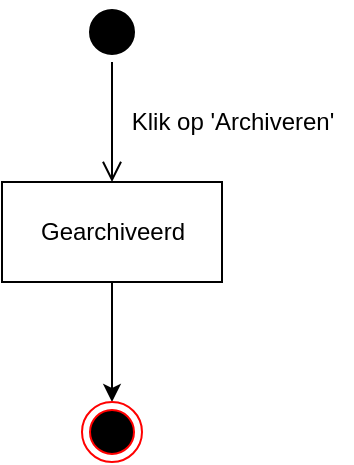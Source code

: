 <mxfile version="15.9.6" type="device"><diagram id="Traq9Y0xZvxUjxRaeit7" name="Page-1"><mxGraphModel dx="1422" dy="780" grid="1" gridSize="10" guides="1" tooltips="1" connect="1" arrows="1" fold="1" page="1" pageScale="1" pageWidth="827" pageHeight="1169" math="0" shadow="0"><root><mxCell id="0"/><mxCell id="1" parent="0"/><mxCell id="FMzJx2ELP8jd7uki1lmv-1" value="" style="ellipse;html=1;shape=startState;fillColor=#000000;strokeColor=#000000;" vertex="1" parent="1"><mxGeometry x="399" y="60" width="30" height="30" as="geometry"/></mxCell><mxCell id="FMzJx2ELP8jd7uki1lmv-2" value="" style="edgeStyle=orthogonalEdgeStyle;html=1;verticalAlign=bottom;endArrow=open;endSize=8;strokeColor=#000000;rounded=0;" edge="1" source="FMzJx2ELP8jd7uki1lmv-1" parent="1"><mxGeometry relative="1" as="geometry"><mxPoint x="414" y="150" as="targetPoint"/></mxGeometry></mxCell><mxCell id="FMzJx2ELP8jd7uki1lmv-7" style="edgeStyle=orthogonalEdgeStyle;rounded=0;orthogonalLoop=1;jettySize=auto;html=1;strokeColor=#000000;" edge="1" parent="1" source="FMzJx2ELP8jd7uki1lmv-3" target="FMzJx2ELP8jd7uki1lmv-5"><mxGeometry relative="1" as="geometry"/></mxCell><mxCell id="FMzJx2ELP8jd7uki1lmv-3" value="&lt;div&gt;Gearchiveerd&lt;/div&gt;" style="html=1;strokeColor=#000000;" vertex="1" parent="1"><mxGeometry x="359" y="150" width="110" height="50" as="geometry"/></mxCell><mxCell id="FMzJx2ELP8jd7uki1lmv-4" value="Klik op 'Archiveren'" style="text;html=1;align=center;verticalAlign=middle;resizable=0;points=[];autosize=1;strokeColor=none;fillColor=none;" vertex="1" parent="1"><mxGeometry x="414" y="110" width="120" height="20" as="geometry"/></mxCell><mxCell id="FMzJx2ELP8jd7uki1lmv-5" value="" style="ellipse;html=1;shape=endState;fillColor=#000000;strokeColor=#ff0000;" vertex="1" parent="1"><mxGeometry x="399" y="260" width="30" height="30" as="geometry"/></mxCell></root></mxGraphModel></diagram></mxfile>